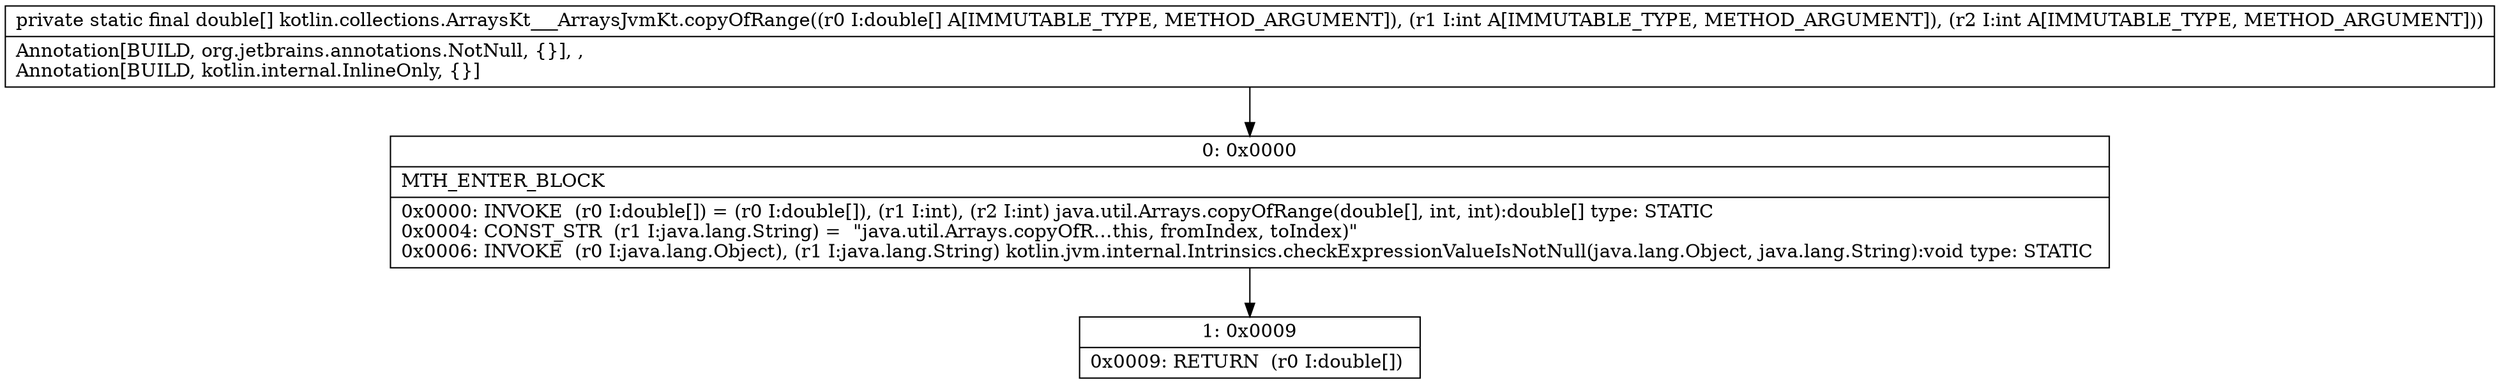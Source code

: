digraph "CFG forkotlin.collections.ArraysKt___ArraysJvmKt.copyOfRange([DII)[D" {
Node_0 [shape=record,label="{0\:\ 0x0000|MTH_ENTER_BLOCK\l|0x0000: INVOKE  (r0 I:double[]) = (r0 I:double[]), (r1 I:int), (r2 I:int) java.util.Arrays.copyOfRange(double[], int, int):double[] type: STATIC \l0x0004: CONST_STR  (r1 I:java.lang.String) =  \"java.util.Arrays.copyOfR…this, fromIndex, toIndex)\" \l0x0006: INVOKE  (r0 I:java.lang.Object), (r1 I:java.lang.String) kotlin.jvm.internal.Intrinsics.checkExpressionValueIsNotNull(java.lang.Object, java.lang.String):void type: STATIC \l}"];
Node_1 [shape=record,label="{1\:\ 0x0009|0x0009: RETURN  (r0 I:double[]) \l}"];
MethodNode[shape=record,label="{private static final double[] kotlin.collections.ArraysKt___ArraysJvmKt.copyOfRange((r0 I:double[] A[IMMUTABLE_TYPE, METHOD_ARGUMENT]), (r1 I:int A[IMMUTABLE_TYPE, METHOD_ARGUMENT]), (r2 I:int A[IMMUTABLE_TYPE, METHOD_ARGUMENT]))  | Annotation[BUILD, org.jetbrains.annotations.NotNull, \{\}], , \lAnnotation[BUILD, kotlin.internal.InlineOnly, \{\}]\l}"];
MethodNode -> Node_0;
Node_0 -> Node_1;
}

